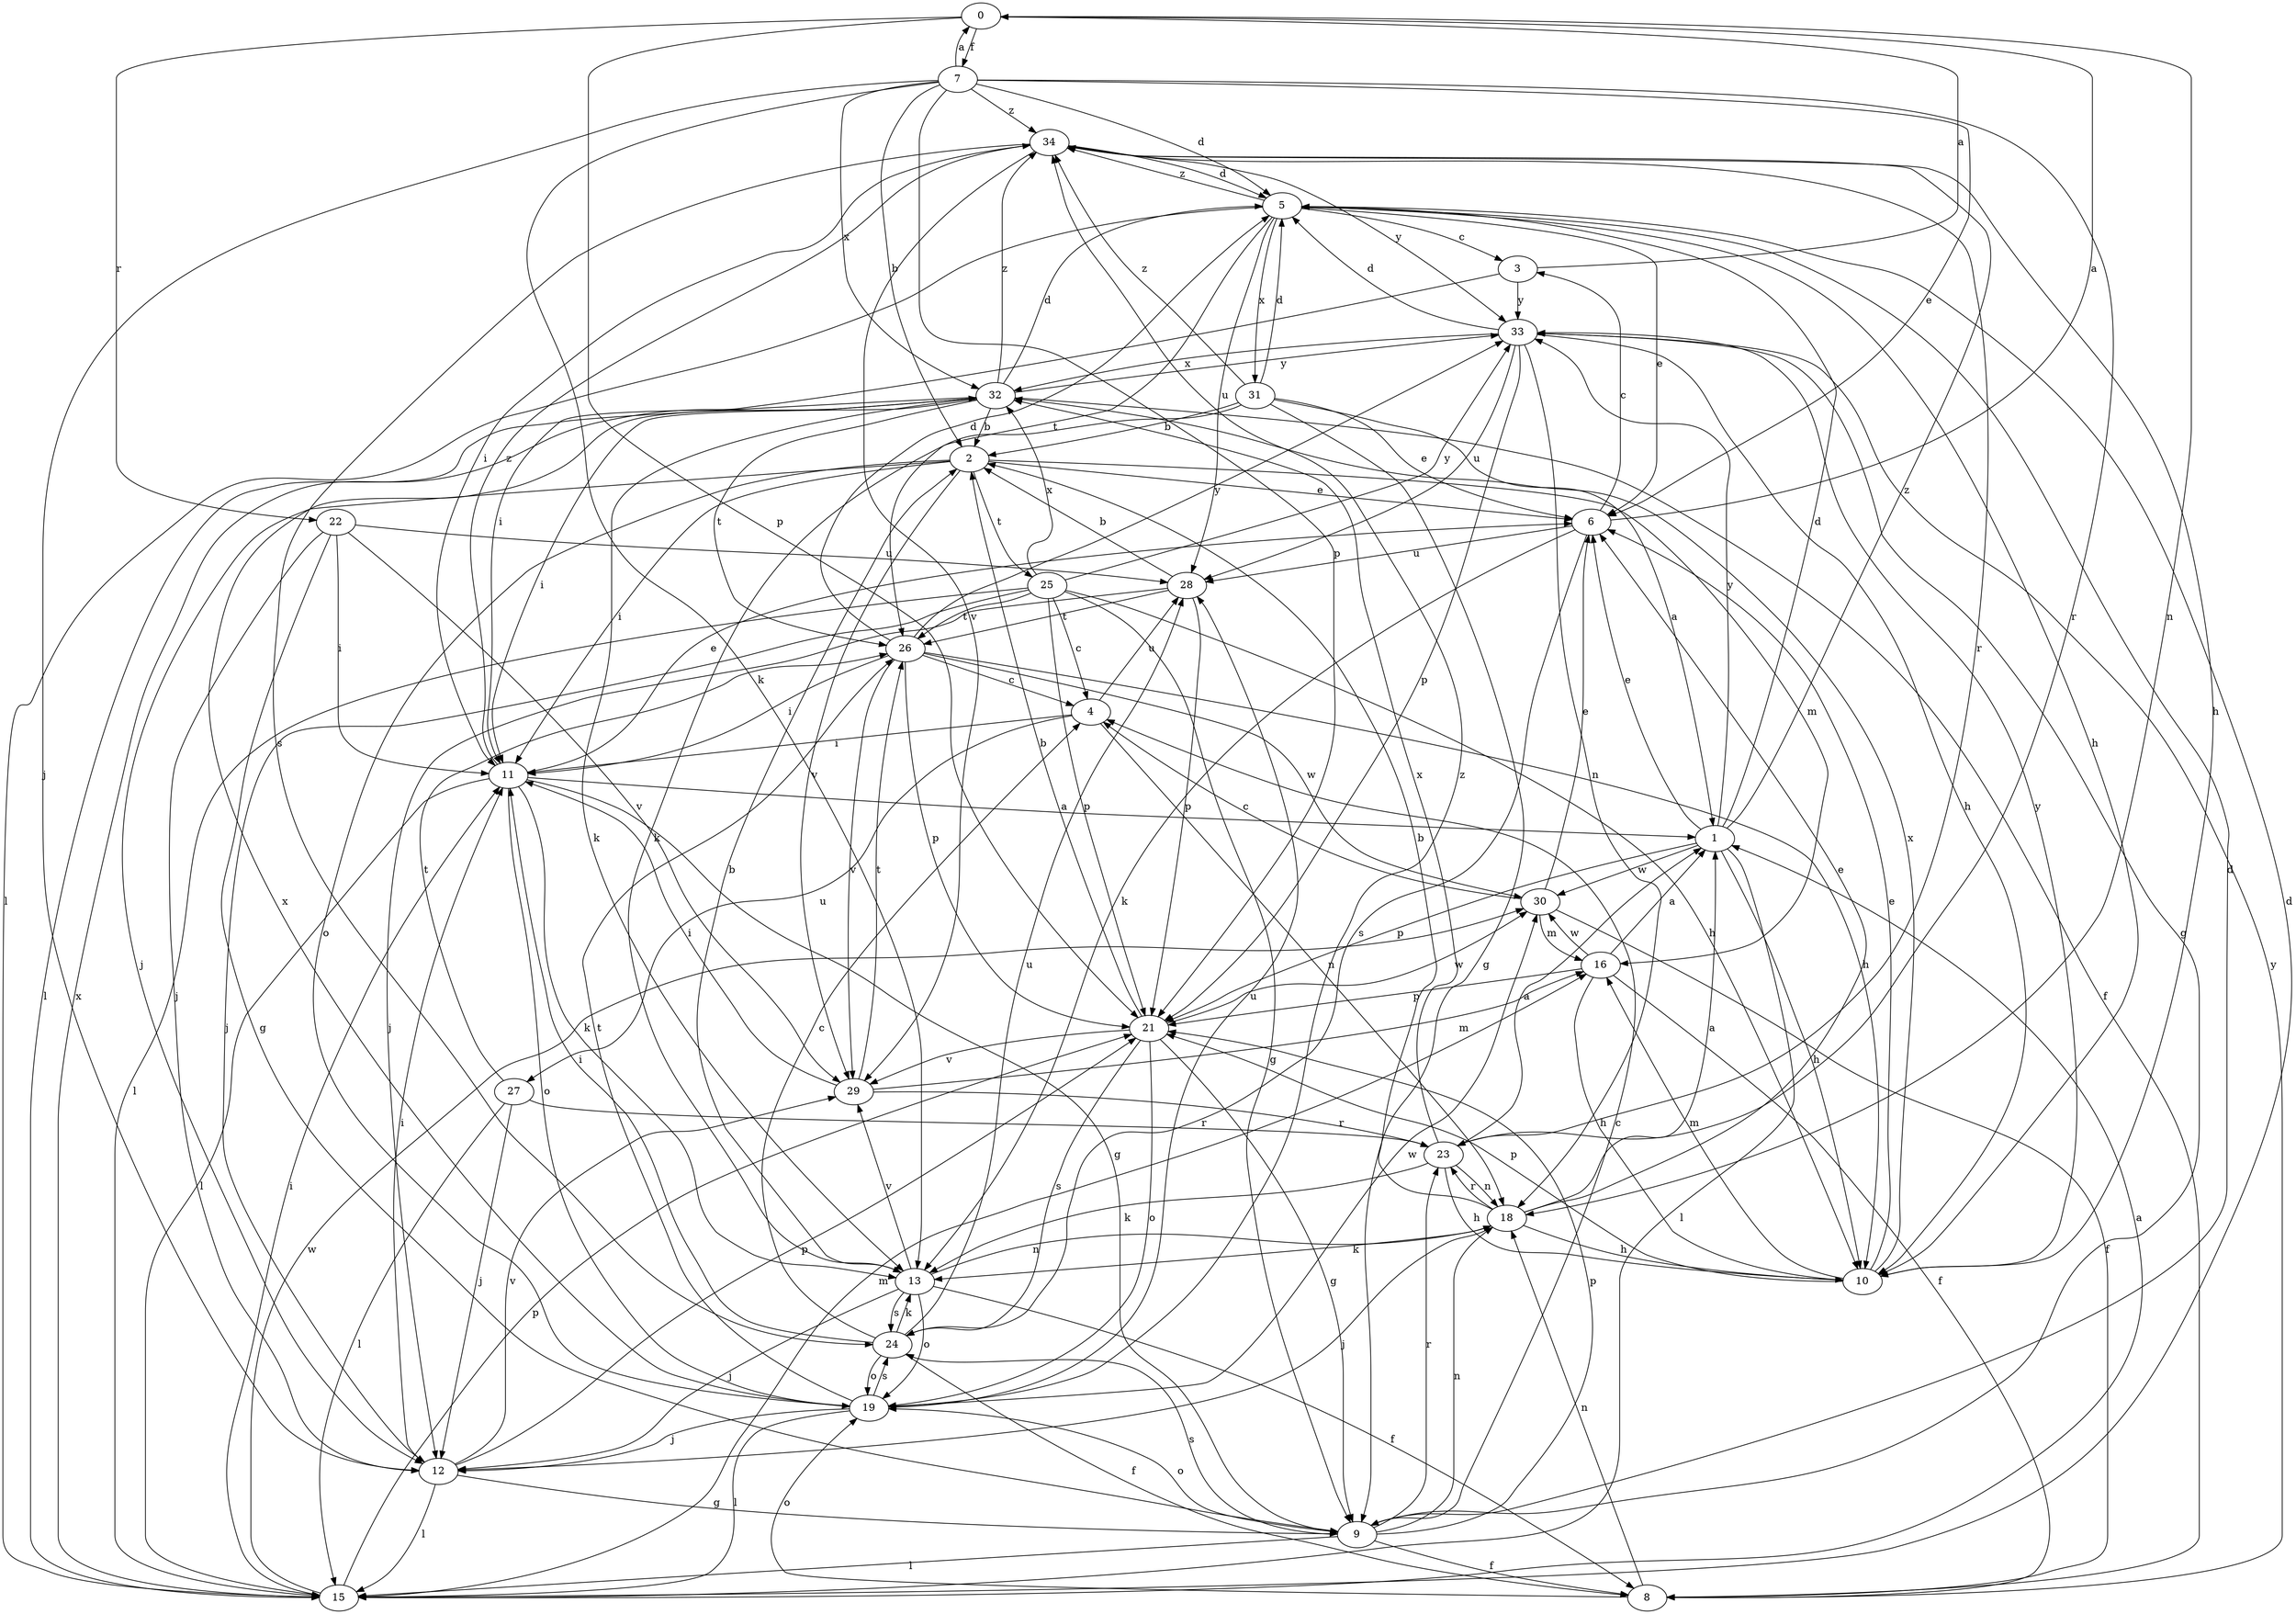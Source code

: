 strict digraph  {
0;
1;
2;
3;
4;
5;
6;
7;
8;
9;
10;
11;
12;
13;
15;
16;
18;
19;
21;
22;
23;
24;
25;
26;
27;
28;
29;
30;
31;
32;
33;
34;
0 -> 7  [label=f];
0 -> 18  [label=n];
0 -> 21  [label=p];
0 -> 22  [label=r];
1 -> 5  [label=d];
1 -> 6  [label=e];
1 -> 10  [label=h];
1 -> 15  [label=l];
1 -> 21  [label=p];
1 -> 30  [label=w];
1 -> 33  [label=y];
1 -> 34  [label=z];
2 -> 6  [label=e];
2 -> 11  [label=i];
2 -> 12  [label=j];
2 -> 16  [label=m];
2 -> 19  [label=o];
2 -> 25  [label=t];
2 -> 29  [label=v];
3 -> 0  [label=a];
3 -> 11  [label=i];
3 -> 33  [label=y];
4 -> 11  [label=i];
4 -> 18  [label=n];
4 -> 27  [label=u];
4 -> 28  [label=u];
5 -> 3  [label=c];
5 -> 6  [label=e];
5 -> 10  [label=h];
5 -> 15  [label=l];
5 -> 26  [label=t];
5 -> 28  [label=u];
5 -> 31  [label=x];
5 -> 34  [label=z];
6 -> 0  [label=a];
6 -> 3  [label=c];
6 -> 13  [label=k];
6 -> 24  [label=s];
6 -> 28  [label=u];
7 -> 0  [label=a];
7 -> 2  [label=b];
7 -> 5  [label=d];
7 -> 6  [label=e];
7 -> 12  [label=j];
7 -> 13  [label=k];
7 -> 21  [label=p];
7 -> 23  [label=r];
7 -> 32  [label=x];
7 -> 34  [label=z];
8 -> 18  [label=n];
8 -> 19  [label=o];
8 -> 33  [label=y];
9 -> 4  [label=c];
9 -> 5  [label=d];
9 -> 8  [label=f];
9 -> 15  [label=l];
9 -> 18  [label=n];
9 -> 19  [label=o];
9 -> 21  [label=p];
9 -> 23  [label=r];
9 -> 24  [label=s];
10 -> 6  [label=e];
10 -> 16  [label=m];
10 -> 21  [label=p];
10 -> 32  [label=x];
10 -> 33  [label=y];
11 -> 1  [label=a];
11 -> 6  [label=e];
11 -> 9  [label=g];
11 -> 13  [label=k];
11 -> 15  [label=l];
11 -> 19  [label=o];
11 -> 34  [label=z];
12 -> 9  [label=g];
12 -> 11  [label=i];
12 -> 15  [label=l];
12 -> 21  [label=p];
12 -> 29  [label=v];
13 -> 2  [label=b];
13 -> 8  [label=f];
13 -> 12  [label=j];
13 -> 18  [label=n];
13 -> 19  [label=o];
13 -> 24  [label=s];
13 -> 29  [label=v];
15 -> 1  [label=a];
15 -> 5  [label=d];
15 -> 11  [label=i];
15 -> 16  [label=m];
15 -> 21  [label=p];
15 -> 30  [label=w];
15 -> 32  [label=x];
16 -> 1  [label=a];
16 -> 8  [label=f];
16 -> 10  [label=h];
16 -> 21  [label=p];
16 -> 30  [label=w];
18 -> 1  [label=a];
18 -> 2  [label=b];
18 -> 6  [label=e];
18 -> 10  [label=h];
18 -> 12  [label=j];
18 -> 13  [label=k];
18 -> 23  [label=r];
19 -> 12  [label=j];
19 -> 15  [label=l];
19 -> 24  [label=s];
19 -> 26  [label=t];
19 -> 28  [label=u];
19 -> 30  [label=w];
19 -> 32  [label=x];
19 -> 34  [label=z];
21 -> 2  [label=b];
21 -> 9  [label=g];
21 -> 19  [label=o];
21 -> 24  [label=s];
21 -> 29  [label=v];
21 -> 30  [label=w];
22 -> 9  [label=g];
22 -> 11  [label=i];
22 -> 12  [label=j];
22 -> 28  [label=u];
22 -> 29  [label=v];
23 -> 1  [label=a];
23 -> 10  [label=h];
23 -> 13  [label=k];
23 -> 18  [label=n];
23 -> 32  [label=x];
24 -> 4  [label=c];
24 -> 8  [label=f];
24 -> 11  [label=i];
24 -> 13  [label=k];
24 -> 19  [label=o];
24 -> 28  [label=u];
25 -> 4  [label=c];
25 -> 9  [label=g];
25 -> 10  [label=h];
25 -> 12  [label=j];
25 -> 15  [label=l];
25 -> 21  [label=p];
25 -> 26  [label=t];
25 -> 32  [label=x];
25 -> 33  [label=y];
26 -> 4  [label=c];
26 -> 5  [label=d];
26 -> 10  [label=h];
26 -> 11  [label=i];
26 -> 21  [label=p];
26 -> 29  [label=v];
26 -> 30  [label=w];
26 -> 33  [label=y];
27 -> 12  [label=j];
27 -> 15  [label=l];
27 -> 23  [label=r];
27 -> 26  [label=t];
28 -> 2  [label=b];
28 -> 12  [label=j];
28 -> 21  [label=p];
28 -> 26  [label=t];
29 -> 11  [label=i];
29 -> 16  [label=m];
29 -> 23  [label=r];
29 -> 26  [label=t];
30 -> 4  [label=c];
30 -> 6  [label=e];
30 -> 8  [label=f];
30 -> 16  [label=m];
31 -> 1  [label=a];
31 -> 2  [label=b];
31 -> 5  [label=d];
31 -> 6  [label=e];
31 -> 9  [label=g];
31 -> 13  [label=k];
31 -> 34  [label=z];
32 -> 2  [label=b];
32 -> 5  [label=d];
32 -> 8  [label=f];
32 -> 11  [label=i];
32 -> 13  [label=k];
32 -> 15  [label=l];
32 -> 26  [label=t];
32 -> 33  [label=y];
32 -> 34  [label=z];
33 -> 5  [label=d];
33 -> 9  [label=g];
33 -> 10  [label=h];
33 -> 18  [label=n];
33 -> 21  [label=p];
33 -> 28  [label=u];
33 -> 32  [label=x];
34 -> 5  [label=d];
34 -> 10  [label=h];
34 -> 11  [label=i];
34 -> 23  [label=r];
34 -> 24  [label=s];
34 -> 29  [label=v];
34 -> 33  [label=y];
}
